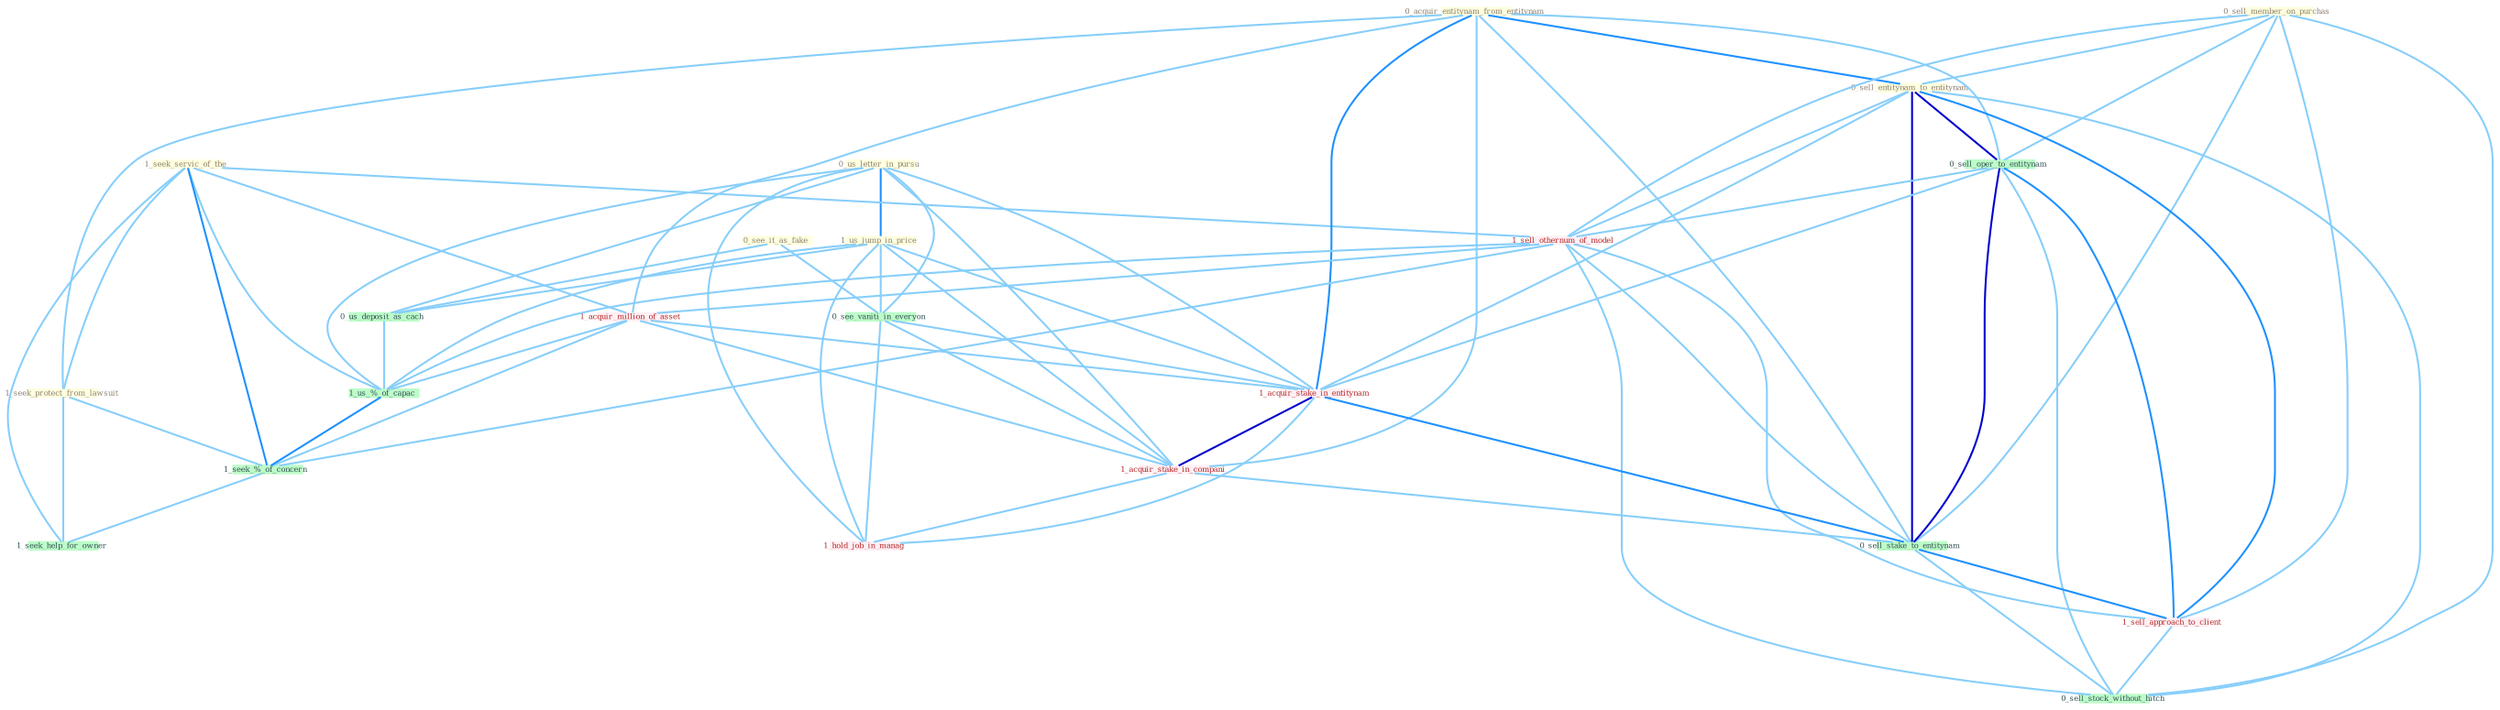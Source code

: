 Graph G{ 
    node
    [shape=polygon,style=filled,width=.5,height=.06,color="#BDFCC9",fixedsize=true,fontsize=4,
    fontcolor="#2f4f4f"];
    {node
    [color="#ffffe0", fontcolor="#8b7d6b"] "0_us_letter_in_pursu " "1_seek_servic_of_the " "1_us_jump_in_price " "0_acquir_entitynam_from_entitynam " "0_sell_member_on_purchas " "1_seek_protect_from_lawsuit " "0_sell_entitynam_to_entitynam " "0_see_it_as_fake "}
{node [color="#fff0f5", fontcolor="#b22222"] "1_sell_othernum_of_model " "1_acquir_million_of_asset " "1_acquir_stake_in_entitynam " "1_acquir_stake_in_compani " "1_sell_approach_to_client " "1_hold_job_in_manag "}
edge [color="#B0E2FF"];

	"0_us_letter_in_pursu " -- "1_us_jump_in_price " [w="2", color="#1e90ff" , len=0.8];
	"0_us_letter_in_pursu " -- "0_see_vaniti_in_everyon " [w="1", color="#87cefa" ];
	"0_us_letter_in_pursu " -- "0_us_deposit_as_cach " [w="1", color="#87cefa" ];
	"0_us_letter_in_pursu " -- "1_acquir_stake_in_entitynam " [w="1", color="#87cefa" ];
	"0_us_letter_in_pursu " -- "1_acquir_stake_in_compani " [w="1", color="#87cefa" ];
	"0_us_letter_in_pursu " -- "1_us_%_of_capac " [w="1", color="#87cefa" ];
	"0_us_letter_in_pursu " -- "1_hold_job_in_manag " [w="1", color="#87cefa" ];
	"1_seek_servic_of_the " -- "1_seek_protect_from_lawsuit " [w="1", color="#87cefa" ];
	"1_seek_servic_of_the " -- "1_sell_othernum_of_model " [w="1", color="#87cefa" ];
	"1_seek_servic_of_the " -- "1_acquir_million_of_asset " [w="1", color="#87cefa" ];
	"1_seek_servic_of_the " -- "1_us_%_of_capac " [w="1", color="#87cefa" ];
	"1_seek_servic_of_the " -- "1_seek_%_of_concern " [w="2", color="#1e90ff" , len=0.8];
	"1_seek_servic_of_the " -- "1_seek_help_for_owner " [w="1", color="#87cefa" ];
	"1_us_jump_in_price " -- "0_see_vaniti_in_everyon " [w="1", color="#87cefa" ];
	"1_us_jump_in_price " -- "0_us_deposit_as_cach " [w="1", color="#87cefa" ];
	"1_us_jump_in_price " -- "1_acquir_stake_in_entitynam " [w="1", color="#87cefa" ];
	"1_us_jump_in_price " -- "1_acquir_stake_in_compani " [w="1", color="#87cefa" ];
	"1_us_jump_in_price " -- "1_us_%_of_capac " [w="1", color="#87cefa" ];
	"1_us_jump_in_price " -- "1_hold_job_in_manag " [w="1", color="#87cefa" ];
	"0_acquir_entitynam_from_entitynam " -- "1_seek_protect_from_lawsuit " [w="1", color="#87cefa" ];
	"0_acquir_entitynam_from_entitynam " -- "0_sell_entitynam_to_entitynam " [w="2", color="#1e90ff" , len=0.8];
	"0_acquir_entitynam_from_entitynam " -- "0_sell_oper_to_entitynam " [w="1", color="#87cefa" ];
	"0_acquir_entitynam_from_entitynam " -- "1_acquir_million_of_asset " [w="1", color="#87cefa" ];
	"0_acquir_entitynam_from_entitynam " -- "1_acquir_stake_in_entitynam " [w="2", color="#1e90ff" , len=0.8];
	"0_acquir_entitynam_from_entitynam " -- "1_acquir_stake_in_compani " [w="1", color="#87cefa" ];
	"0_acquir_entitynam_from_entitynam " -- "0_sell_stake_to_entitynam " [w="1", color="#87cefa" ];
	"0_sell_member_on_purchas " -- "0_sell_entitynam_to_entitynam " [w="1", color="#87cefa" ];
	"0_sell_member_on_purchas " -- "0_sell_oper_to_entitynam " [w="1", color="#87cefa" ];
	"0_sell_member_on_purchas " -- "1_sell_othernum_of_model " [w="1", color="#87cefa" ];
	"0_sell_member_on_purchas " -- "0_sell_stake_to_entitynam " [w="1", color="#87cefa" ];
	"0_sell_member_on_purchas " -- "1_sell_approach_to_client " [w="1", color="#87cefa" ];
	"0_sell_member_on_purchas " -- "0_sell_stock_without_hitch " [w="1", color="#87cefa" ];
	"1_seek_protect_from_lawsuit " -- "1_seek_%_of_concern " [w="1", color="#87cefa" ];
	"1_seek_protect_from_lawsuit " -- "1_seek_help_for_owner " [w="1", color="#87cefa" ];
	"0_sell_entitynam_to_entitynam " -- "0_sell_oper_to_entitynam " [w="3", color="#0000cd" , len=0.6];
	"0_sell_entitynam_to_entitynam " -- "1_sell_othernum_of_model " [w="1", color="#87cefa" ];
	"0_sell_entitynam_to_entitynam " -- "1_acquir_stake_in_entitynam " [w="1", color="#87cefa" ];
	"0_sell_entitynam_to_entitynam " -- "0_sell_stake_to_entitynam " [w="3", color="#0000cd" , len=0.6];
	"0_sell_entitynam_to_entitynam " -- "1_sell_approach_to_client " [w="2", color="#1e90ff" , len=0.8];
	"0_sell_entitynam_to_entitynam " -- "0_sell_stock_without_hitch " [w="1", color="#87cefa" ];
	"0_see_it_as_fake " -- "0_see_vaniti_in_everyon " [w="1", color="#87cefa" ];
	"0_see_it_as_fake " -- "0_us_deposit_as_cach " [w="1", color="#87cefa" ];
	"0_sell_oper_to_entitynam " -- "1_sell_othernum_of_model " [w="1", color="#87cefa" ];
	"0_sell_oper_to_entitynam " -- "1_acquir_stake_in_entitynam " [w="1", color="#87cefa" ];
	"0_sell_oper_to_entitynam " -- "0_sell_stake_to_entitynam " [w="3", color="#0000cd" , len=0.6];
	"0_sell_oper_to_entitynam " -- "1_sell_approach_to_client " [w="2", color="#1e90ff" , len=0.8];
	"0_sell_oper_to_entitynam " -- "0_sell_stock_without_hitch " [w="1", color="#87cefa" ];
	"1_sell_othernum_of_model " -- "1_acquir_million_of_asset " [w="1", color="#87cefa" ];
	"1_sell_othernum_of_model " -- "0_sell_stake_to_entitynam " [w="1", color="#87cefa" ];
	"1_sell_othernum_of_model " -- "1_us_%_of_capac " [w="1", color="#87cefa" ];
	"1_sell_othernum_of_model " -- "1_sell_approach_to_client " [w="1", color="#87cefa" ];
	"1_sell_othernum_of_model " -- "0_sell_stock_without_hitch " [w="1", color="#87cefa" ];
	"1_sell_othernum_of_model " -- "1_seek_%_of_concern " [w="1", color="#87cefa" ];
	"0_see_vaniti_in_everyon " -- "1_acquir_stake_in_entitynam " [w="1", color="#87cefa" ];
	"0_see_vaniti_in_everyon " -- "1_acquir_stake_in_compani " [w="1", color="#87cefa" ];
	"0_see_vaniti_in_everyon " -- "1_hold_job_in_manag " [w="1", color="#87cefa" ];
	"1_acquir_million_of_asset " -- "1_acquir_stake_in_entitynam " [w="1", color="#87cefa" ];
	"1_acquir_million_of_asset " -- "1_acquir_stake_in_compani " [w="1", color="#87cefa" ];
	"1_acquir_million_of_asset " -- "1_us_%_of_capac " [w="1", color="#87cefa" ];
	"1_acquir_million_of_asset " -- "1_seek_%_of_concern " [w="1", color="#87cefa" ];
	"0_us_deposit_as_cach " -- "1_us_%_of_capac " [w="1", color="#87cefa" ];
	"1_acquir_stake_in_entitynam " -- "1_acquir_stake_in_compani " [w="3", color="#0000cd" , len=0.6];
	"1_acquir_stake_in_entitynam " -- "0_sell_stake_to_entitynam " [w="2", color="#1e90ff" , len=0.8];
	"1_acquir_stake_in_entitynam " -- "1_hold_job_in_manag " [w="1", color="#87cefa" ];
	"1_acquir_stake_in_compani " -- "0_sell_stake_to_entitynam " [w="1", color="#87cefa" ];
	"1_acquir_stake_in_compani " -- "1_hold_job_in_manag " [w="1", color="#87cefa" ];
	"0_sell_stake_to_entitynam " -- "1_sell_approach_to_client " [w="2", color="#1e90ff" , len=0.8];
	"0_sell_stake_to_entitynam " -- "0_sell_stock_without_hitch " [w="1", color="#87cefa" ];
	"1_us_%_of_capac " -- "1_seek_%_of_concern " [w="2", color="#1e90ff" , len=0.8];
	"1_sell_approach_to_client " -- "0_sell_stock_without_hitch " [w="1", color="#87cefa" ];
	"1_seek_%_of_concern " -- "1_seek_help_for_owner " [w="1", color="#87cefa" ];
}
